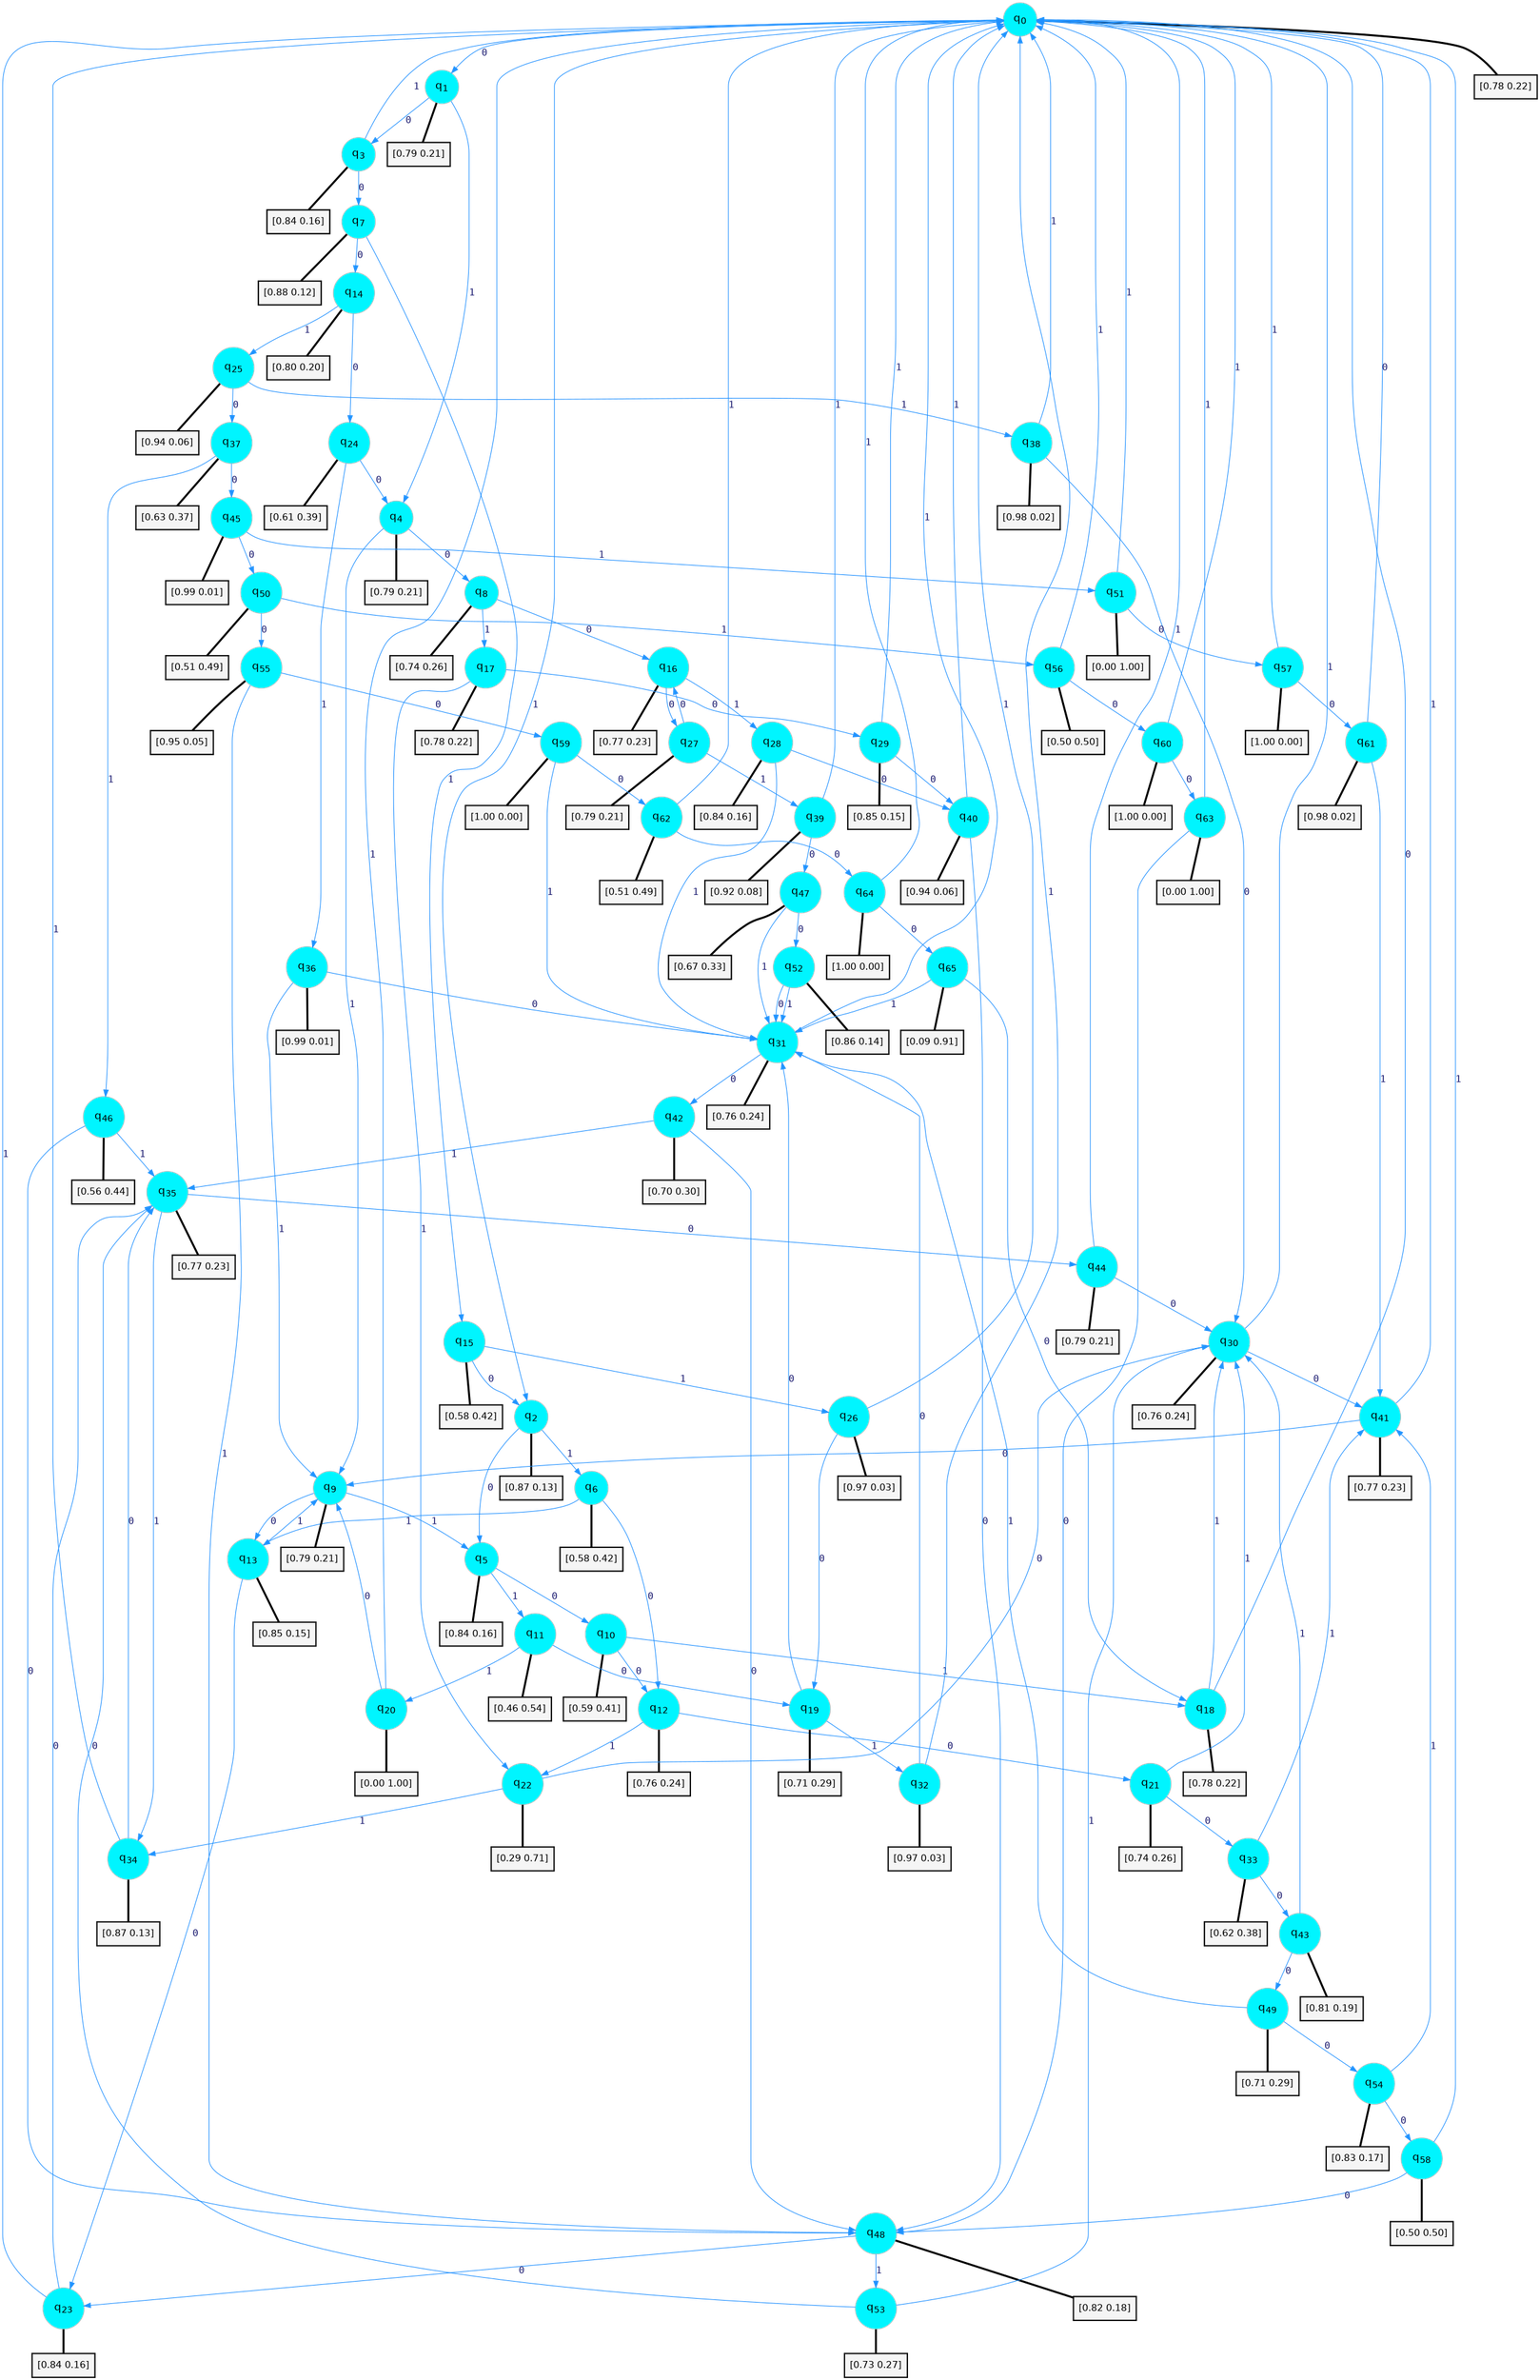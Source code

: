 digraph G {
graph [
bgcolor=transparent, dpi=300, rankdir=TD, size="40,25"];
node [
color=gray, fillcolor=turquoise1, fontcolor=black, fontname=Helvetica, fontsize=16, fontweight=bold, shape=circle, style=filled];
edge [
arrowsize=1, color=dodgerblue1, fontcolor=midnightblue, fontname=courier, fontweight=bold, penwidth=1, style=solid, weight=20];
0[label=<q<SUB>0</SUB>>];
1[label=<q<SUB>1</SUB>>];
2[label=<q<SUB>2</SUB>>];
3[label=<q<SUB>3</SUB>>];
4[label=<q<SUB>4</SUB>>];
5[label=<q<SUB>5</SUB>>];
6[label=<q<SUB>6</SUB>>];
7[label=<q<SUB>7</SUB>>];
8[label=<q<SUB>8</SUB>>];
9[label=<q<SUB>9</SUB>>];
10[label=<q<SUB>10</SUB>>];
11[label=<q<SUB>11</SUB>>];
12[label=<q<SUB>12</SUB>>];
13[label=<q<SUB>13</SUB>>];
14[label=<q<SUB>14</SUB>>];
15[label=<q<SUB>15</SUB>>];
16[label=<q<SUB>16</SUB>>];
17[label=<q<SUB>17</SUB>>];
18[label=<q<SUB>18</SUB>>];
19[label=<q<SUB>19</SUB>>];
20[label=<q<SUB>20</SUB>>];
21[label=<q<SUB>21</SUB>>];
22[label=<q<SUB>22</SUB>>];
23[label=<q<SUB>23</SUB>>];
24[label=<q<SUB>24</SUB>>];
25[label=<q<SUB>25</SUB>>];
26[label=<q<SUB>26</SUB>>];
27[label=<q<SUB>27</SUB>>];
28[label=<q<SUB>28</SUB>>];
29[label=<q<SUB>29</SUB>>];
30[label=<q<SUB>30</SUB>>];
31[label=<q<SUB>31</SUB>>];
32[label=<q<SUB>32</SUB>>];
33[label=<q<SUB>33</SUB>>];
34[label=<q<SUB>34</SUB>>];
35[label=<q<SUB>35</SUB>>];
36[label=<q<SUB>36</SUB>>];
37[label=<q<SUB>37</SUB>>];
38[label=<q<SUB>38</SUB>>];
39[label=<q<SUB>39</SUB>>];
40[label=<q<SUB>40</SUB>>];
41[label=<q<SUB>41</SUB>>];
42[label=<q<SUB>42</SUB>>];
43[label=<q<SUB>43</SUB>>];
44[label=<q<SUB>44</SUB>>];
45[label=<q<SUB>45</SUB>>];
46[label=<q<SUB>46</SUB>>];
47[label=<q<SUB>47</SUB>>];
48[label=<q<SUB>48</SUB>>];
49[label=<q<SUB>49</SUB>>];
50[label=<q<SUB>50</SUB>>];
51[label=<q<SUB>51</SUB>>];
52[label=<q<SUB>52</SUB>>];
53[label=<q<SUB>53</SUB>>];
54[label=<q<SUB>54</SUB>>];
55[label=<q<SUB>55</SUB>>];
56[label=<q<SUB>56</SUB>>];
57[label=<q<SUB>57</SUB>>];
58[label=<q<SUB>58</SUB>>];
59[label=<q<SUB>59</SUB>>];
60[label=<q<SUB>60</SUB>>];
61[label=<q<SUB>61</SUB>>];
62[label=<q<SUB>62</SUB>>];
63[label=<q<SUB>63</SUB>>];
64[label=<q<SUB>64</SUB>>];
65[label=<q<SUB>65</SUB>>];
66[label="[0.78 0.22]", shape=box,fontcolor=black, fontname=Helvetica, fontsize=14, penwidth=2, fillcolor=whitesmoke,color=black];
67[label="[0.79 0.21]", shape=box,fontcolor=black, fontname=Helvetica, fontsize=14, penwidth=2, fillcolor=whitesmoke,color=black];
68[label="[0.87 0.13]", shape=box,fontcolor=black, fontname=Helvetica, fontsize=14, penwidth=2, fillcolor=whitesmoke,color=black];
69[label="[0.84 0.16]", shape=box,fontcolor=black, fontname=Helvetica, fontsize=14, penwidth=2, fillcolor=whitesmoke,color=black];
70[label="[0.79 0.21]", shape=box,fontcolor=black, fontname=Helvetica, fontsize=14, penwidth=2, fillcolor=whitesmoke,color=black];
71[label="[0.84 0.16]", shape=box,fontcolor=black, fontname=Helvetica, fontsize=14, penwidth=2, fillcolor=whitesmoke,color=black];
72[label="[0.58 0.42]", shape=box,fontcolor=black, fontname=Helvetica, fontsize=14, penwidth=2, fillcolor=whitesmoke,color=black];
73[label="[0.88 0.12]", shape=box,fontcolor=black, fontname=Helvetica, fontsize=14, penwidth=2, fillcolor=whitesmoke,color=black];
74[label="[0.74 0.26]", shape=box,fontcolor=black, fontname=Helvetica, fontsize=14, penwidth=2, fillcolor=whitesmoke,color=black];
75[label="[0.79 0.21]", shape=box,fontcolor=black, fontname=Helvetica, fontsize=14, penwidth=2, fillcolor=whitesmoke,color=black];
76[label="[0.59 0.41]", shape=box,fontcolor=black, fontname=Helvetica, fontsize=14, penwidth=2, fillcolor=whitesmoke,color=black];
77[label="[0.46 0.54]", shape=box,fontcolor=black, fontname=Helvetica, fontsize=14, penwidth=2, fillcolor=whitesmoke,color=black];
78[label="[0.76 0.24]", shape=box,fontcolor=black, fontname=Helvetica, fontsize=14, penwidth=2, fillcolor=whitesmoke,color=black];
79[label="[0.85 0.15]", shape=box,fontcolor=black, fontname=Helvetica, fontsize=14, penwidth=2, fillcolor=whitesmoke,color=black];
80[label="[0.80 0.20]", shape=box,fontcolor=black, fontname=Helvetica, fontsize=14, penwidth=2, fillcolor=whitesmoke,color=black];
81[label="[0.58 0.42]", shape=box,fontcolor=black, fontname=Helvetica, fontsize=14, penwidth=2, fillcolor=whitesmoke,color=black];
82[label="[0.77 0.23]", shape=box,fontcolor=black, fontname=Helvetica, fontsize=14, penwidth=2, fillcolor=whitesmoke,color=black];
83[label="[0.78 0.22]", shape=box,fontcolor=black, fontname=Helvetica, fontsize=14, penwidth=2, fillcolor=whitesmoke,color=black];
84[label="[0.78 0.22]", shape=box,fontcolor=black, fontname=Helvetica, fontsize=14, penwidth=2, fillcolor=whitesmoke,color=black];
85[label="[0.71 0.29]", shape=box,fontcolor=black, fontname=Helvetica, fontsize=14, penwidth=2, fillcolor=whitesmoke,color=black];
86[label="[0.00 1.00]", shape=box,fontcolor=black, fontname=Helvetica, fontsize=14, penwidth=2, fillcolor=whitesmoke,color=black];
87[label="[0.74 0.26]", shape=box,fontcolor=black, fontname=Helvetica, fontsize=14, penwidth=2, fillcolor=whitesmoke,color=black];
88[label="[0.29 0.71]", shape=box,fontcolor=black, fontname=Helvetica, fontsize=14, penwidth=2, fillcolor=whitesmoke,color=black];
89[label="[0.84 0.16]", shape=box,fontcolor=black, fontname=Helvetica, fontsize=14, penwidth=2, fillcolor=whitesmoke,color=black];
90[label="[0.61 0.39]", shape=box,fontcolor=black, fontname=Helvetica, fontsize=14, penwidth=2, fillcolor=whitesmoke,color=black];
91[label="[0.94 0.06]", shape=box,fontcolor=black, fontname=Helvetica, fontsize=14, penwidth=2, fillcolor=whitesmoke,color=black];
92[label="[0.97 0.03]", shape=box,fontcolor=black, fontname=Helvetica, fontsize=14, penwidth=2, fillcolor=whitesmoke,color=black];
93[label="[0.79 0.21]", shape=box,fontcolor=black, fontname=Helvetica, fontsize=14, penwidth=2, fillcolor=whitesmoke,color=black];
94[label="[0.84 0.16]", shape=box,fontcolor=black, fontname=Helvetica, fontsize=14, penwidth=2, fillcolor=whitesmoke,color=black];
95[label="[0.85 0.15]", shape=box,fontcolor=black, fontname=Helvetica, fontsize=14, penwidth=2, fillcolor=whitesmoke,color=black];
96[label="[0.76 0.24]", shape=box,fontcolor=black, fontname=Helvetica, fontsize=14, penwidth=2, fillcolor=whitesmoke,color=black];
97[label="[0.76 0.24]", shape=box,fontcolor=black, fontname=Helvetica, fontsize=14, penwidth=2, fillcolor=whitesmoke,color=black];
98[label="[0.97 0.03]", shape=box,fontcolor=black, fontname=Helvetica, fontsize=14, penwidth=2, fillcolor=whitesmoke,color=black];
99[label="[0.62 0.38]", shape=box,fontcolor=black, fontname=Helvetica, fontsize=14, penwidth=2, fillcolor=whitesmoke,color=black];
100[label="[0.87 0.13]", shape=box,fontcolor=black, fontname=Helvetica, fontsize=14, penwidth=2, fillcolor=whitesmoke,color=black];
101[label="[0.77 0.23]", shape=box,fontcolor=black, fontname=Helvetica, fontsize=14, penwidth=2, fillcolor=whitesmoke,color=black];
102[label="[0.99 0.01]", shape=box,fontcolor=black, fontname=Helvetica, fontsize=14, penwidth=2, fillcolor=whitesmoke,color=black];
103[label="[0.63 0.37]", shape=box,fontcolor=black, fontname=Helvetica, fontsize=14, penwidth=2, fillcolor=whitesmoke,color=black];
104[label="[0.98 0.02]", shape=box,fontcolor=black, fontname=Helvetica, fontsize=14, penwidth=2, fillcolor=whitesmoke,color=black];
105[label="[0.92 0.08]", shape=box,fontcolor=black, fontname=Helvetica, fontsize=14, penwidth=2, fillcolor=whitesmoke,color=black];
106[label="[0.94 0.06]", shape=box,fontcolor=black, fontname=Helvetica, fontsize=14, penwidth=2, fillcolor=whitesmoke,color=black];
107[label="[0.77 0.23]", shape=box,fontcolor=black, fontname=Helvetica, fontsize=14, penwidth=2, fillcolor=whitesmoke,color=black];
108[label="[0.70 0.30]", shape=box,fontcolor=black, fontname=Helvetica, fontsize=14, penwidth=2, fillcolor=whitesmoke,color=black];
109[label="[0.81 0.19]", shape=box,fontcolor=black, fontname=Helvetica, fontsize=14, penwidth=2, fillcolor=whitesmoke,color=black];
110[label="[0.79 0.21]", shape=box,fontcolor=black, fontname=Helvetica, fontsize=14, penwidth=2, fillcolor=whitesmoke,color=black];
111[label="[0.99 0.01]", shape=box,fontcolor=black, fontname=Helvetica, fontsize=14, penwidth=2, fillcolor=whitesmoke,color=black];
112[label="[0.56 0.44]", shape=box,fontcolor=black, fontname=Helvetica, fontsize=14, penwidth=2, fillcolor=whitesmoke,color=black];
113[label="[0.67 0.33]", shape=box,fontcolor=black, fontname=Helvetica, fontsize=14, penwidth=2, fillcolor=whitesmoke,color=black];
114[label="[0.82 0.18]", shape=box,fontcolor=black, fontname=Helvetica, fontsize=14, penwidth=2, fillcolor=whitesmoke,color=black];
115[label="[0.71 0.29]", shape=box,fontcolor=black, fontname=Helvetica, fontsize=14, penwidth=2, fillcolor=whitesmoke,color=black];
116[label="[0.51 0.49]", shape=box,fontcolor=black, fontname=Helvetica, fontsize=14, penwidth=2, fillcolor=whitesmoke,color=black];
117[label="[0.00 1.00]", shape=box,fontcolor=black, fontname=Helvetica, fontsize=14, penwidth=2, fillcolor=whitesmoke,color=black];
118[label="[0.86 0.14]", shape=box,fontcolor=black, fontname=Helvetica, fontsize=14, penwidth=2, fillcolor=whitesmoke,color=black];
119[label="[0.73 0.27]", shape=box,fontcolor=black, fontname=Helvetica, fontsize=14, penwidth=2, fillcolor=whitesmoke,color=black];
120[label="[0.83 0.17]", shape=box,fontcolor=black, fontname=Helvetica, fontsize=14, penwidth=2, fillcolor=whitesmoke,color=black];
121[label="[0.95 0.05]", shape=box,fontcolor=black, fontname=Helvetica, fontsize=14, penwidth=2, fillcolor=whitesmoke,color=black];
122[label="[0.50 0.50]", shape=box,fontcolor=black, fontname=Helvetica, fontsize=14, penwidth=2, fillcolor=whitesmoke,color=black];
123[label="[1.00 0.00]", shape=box,fontcolor=black, fontname=Helvetica, fontsize=14, penwidth=2, fillcolor=whitesmoke,color=black];
124[label="[0.50 0.50]", shape=box,fontcolor=black, fontname=Helvetica, fontsize=14, penwidth=2, fillcolor=whitesmoke,color=black];
125[label="[1.00 0.00]", shape=box,fontcolor=black, fontname=Helvetica, fontsize=14, penwidth=2, fillcolor=whitesmoke,color=black];
126[label="[1.00 0.00]", shape=box,fontcolor=black, fontname=Helvetica, fontsize=14, penwidth=2, fillcolor=whitesmoke,color=black];
127[label="[0.98 0.02]", shape=box,fontcolor=black, fontname=Helvetica, fontsize=14, penwidth=2, fillcolor=whitesmoke,color=black];
128[label="[0.51 0.49]", shape=box,fontcolor=black, fontname=Helvetica, fontsize=14, penwidth=2, fillcolor=whitesmoke,color=black];
129[label="[0.00 1.00]", shape=box,fontcolor=black, fontname=Helvetica, fontsize=14, penwidth=2, fillcolor=whitesmoke,color=black];
130[label="[1.00 0.00]", shape=box,fontcolor=black, fontname=Helvetica, fontsize=14, penwidth=2, fillcolor=whitesmoke,color=black];
131[label="[0.09 0.91]", shape=box,fontcolor=black, fontname=Helvetica, fontsize=14, penwidth=2, fillcolor=whitesmoke,color=black];
0->1 [label=0];
0->2 [label=1];
0->66 [arrowhead=none, penwidth=3,color=black];
1->3 [label=0];
1->4 [label=1];
1->67 [arrowhead=none, penwidth=3,color=black];
2->5 [label=0];
2->6 [label=1];
2->68 [arrowhead=none, penwidth=3,color=black];
3->7 [label=0];
3->0 [label=1];
3->69 [arrowhead=none, penwidth=3,color=black];
4->8 [label=0];
4->9 [label=1];
4->70 [arrowhead=none, penwidth=3,color=black];
5->10 [label=0];
5->11 [label=1];
5->71 [arrowhead=none, penwidth=3,color=black];
6->12 [label=0];
6->13 [label=1];
6->72 [arrowhead=none, penwidth=3,color=black];
7->14 [label=0];
7->15 [label=1];
7->73 [arrowhead=none, penwidth=3,color=black];
8->16 [label=0];
8->17 [label=1];
8->74 [arrowhead=none, penwidth=3,color=black];
9->13 [label=0];
9->5 [label=1];
9->75 [arrowhead=none, penwidth=3,color=black];
10->12 [label=0];
10->18 [label=1];
10->76 [arrowhead=none, penwidth=3,color=black];
11->19 [label=0];
11->20 [label=1];
11->77 [arrowhead=none, penwidth=3,color=black];
12->21 [label=0];
12->22 [label=1];
12->78 [arrowhead=none, penwidth=3,color=black];
13->23 [label=0];
13->9 [label=1];
13->79 [arrowhead=none, penwidth=3,color=black];
14->24 [label=0];
14->25 [label=1];
14->80 [arrowhead=none, penwidth=3,color=black];
15->2 [label=0];
15->26 [label=1];
15->81 [arrowhead=none, penwidth=3,color=black];
16->27 [label=0];
16->28 [label=1];
16->82 [arrowhead=none, penwidth=3,color=black];
17->29 [label=0];
17->22 [label=1];
17->83 [arrowhead=none, penwidth=3,color=black];
18->0 [label=0];
18->30 [label=1];
18->84 [arrowhead=none, penwidth=3,color=black];
19->31 [label=0];
19->32 [label=1];
19->85 [arrowhead=none, penwidth=3,color=black];
20->9 [label=0];
20->0 [label=1];
20->86 [arrowhead=none, penwidth=3,color=black];
21->33 [label=0];
21->30 [label=1];
21->87 [arrowhead=none, penwidth=3,color=black];
22->30 [label=0];
22->34 [label=1];
22->88 [arrowhead=none, penwidth=3,color=black];
23->35 [label=0];
23->0 [label=1];
23->89 [arrowhead=none, penwidth=3,color=black];
24->4 [label=0];
24->36 [label=1];
24->90 [arrowhead=none, penwidth=3,color=black];
25->37 [label=0];
25->38 [label=1];
25->91 [arrowhead=none, penwidth=3,color=black];
26->19 [label=0];
26->0 [label=1];
26->92 [arrowhead=none, penwidth=3,color=black];
27->16 [label=0];
27->39 [label=1];
27->93 [arrowhead=none, penwidth=3,color=black];
28->40 [label=0];
28->31 [label=1];
28->94 [arrowhead=none, penwidth=3,color=black];
29->40 [label=0];
29->0 [label=1];
29->95 [arrowhead=none, penwidth=3,color=black];
30->41 [label=0];
30->0 [label=1];
30->96 [arrowhead=none, penwidth=3,color=black];
31->42 [label=0];
31->0 [label=1];
31->97 [arrowhead=none, penwidth=3,color=black];
32->31 [label=0];
32->0 [label=1];
32->98 [arrowhead=none, penwidth=3,color=black];
33->43 [label=0];
33->41 [label=1];
33->99 [arrowhead=none, penwidth=3,color=black];
34->35 [label=0];
34->0 [label=1];
34->100 [arrowhead=none, penwidth=3,color=black];
35->44 [label=0];
35->34 [label=1];
35->101 [arrowhead=none, penwidth=3,color=black];
36->31 [label=0];
36->9 [label=1];
36->102 [arrowhead=none, penwidth=3,color=black];
37->45 [label=0];
37->46 [label=1];
37->103 [arrowhead=none, penwidth=3,color=black];
38->30 [label=0];
38->0 [label=1];
38->104 [arrowhead=none, penwidth=3,color=black];
39->47 [label=0];
39->0 [label=1];
39->105 [arrowhead=none, penwidth=3,color=black];
40->48 [label=0];
40->0 [label=1];
40->106 [arrowhead=none, penwidth=3,color=black];
41->9 [label=0];
41->0 [label=1];
41->107 [arrowhead=none, penwidth=3,color=black];
42->48 [label=0];
42->35 [label=1];
42->108 [arrowhead=none, penwidth=3,color=black];
43->49 [label=0];
43->30 [label=1];
43->109 [arrowhead=none, penwidth=3,color=black];
44->30 [label=0];
44->0 [label=1];
44->110 [arrowhead=none, penwidth=3,color=black];
45->50 [label=0];
45->51 [label=1];
45->111 [arrowhead=none, penwidth=3,color=black];
46->48 [label=0];
46->35 [label=1];
46->112 [arrowhead=none, penwidth=3,color=black];
47->52 [label=0];
47->31 [label=1];
47->113 [arrowhead=none, penwidth=3,color=black];
48->23 [label=0];
48->53 [label=1];
48->114 [arrowhead=none, penwidth=3,color=black];
49->54 [label=0];
49->31 [label=1];
49->115 [arrowhead=none, penwidth=3,color=black];
50->55 [label=0];
50->56 [label=1];
50->116 [arrowhead=none, penwidth=3,color=black];
51->57 [label=0];
51->0 [label=1];
51->117 [arrowhead=none, penwidth=3,color=black];
52->31 [label=0];
52->31 [label=1];
52->118 [arrowhead=none, penwidth=3,color=black];
53->35 [label=0];
53->30 [label=1];
53->119 [arrowhead=none, penwidth=3,color=black];
54->58 [label=0];
54->41 [label=1];
54->120 [arrowhead=none, penwidth=3,color=black];
55->59 [label=0];
55->48 [label=1];
55->121 [arrowhead=none, penwidth=3,color=black];
56->60 [label=0];
56->0 [label=1];
56->122 [arrowhead=none, penwidth=3,color=black];
57->61 [label=0];
57->0 [label=1];
57->123 [arrowhead=none, penwidth=3,color=black];
58->48 [label=0];
58->0 [label=1];
58->124 [arrowhead=none, penwidth=3,color=black];
59->62 [label=0];
59->31 [label=1];
59->125 [arrowhead=none, penwidth=3,color=black];
60->63 [label=0];
60->0 [label=1];
60->126 [arrowhead=none, penwidth=3,color=black];
61->0 [label=0];
61->41 [label=1];
61->127 [arrowhead=none, penwidth=3,color=black];
62->64 [label=0];
62->0 [label=1];
62->128 [arrowhead=none, penwidth=3,color=black];
63->48 [label=0];
63->0 [label=1];
63->129 [arrowhead=none, penwidth=3,color=black];
64->65 [label=0];
64->0 [label=1];
64->130 [arrowhead=none, penwidth=3,color=black];
65->18 [label=0];
65->31 [label=1];
65->131 [arrowhead=none, penwidth=3,color=black];
}
